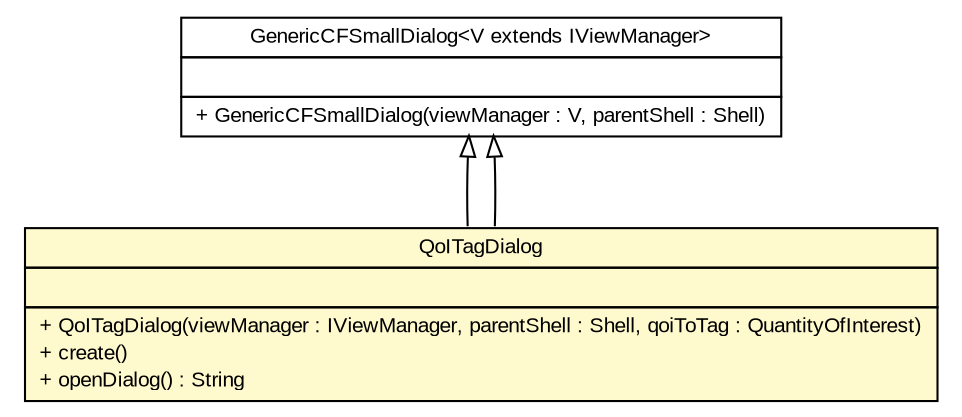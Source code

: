 #!/usr/local/bin/dot
#
# Class diagram 
# Generated by UMLGraph version R5_6-24-gf6e263 (http://www.umlgraph.org/)
#

digraph G {
	edge [fontname="arial",fontsize=10,labelfontname="arial",labelfontsize=10];
	node [fontname="arial",fontsize=10,shape=plaintext];
	nodesep=0.25;
	ranksep=0.5;
	// gov.sandia.cf.parts.dialogs.GenericCFSmallDialog<V extends gov.sandia.cf.parts.ui.IViewManager>
	c370647 [label=<<table title="gov.sandia.cf.parts.dialogs.GenericCFSmallDialog" border="0" cellborder="1" cellspacing="0" cellpadding="2" port="p" href="../../../dialogs/GenericCFSmallDialog.html">
		<tr><td><table border="0" cellspacing="0" cellpadding="1">
<tr><td align="center" balign="center"> GenericCFSmallDialog&lt;V extends IViewManager&gt; </td></tr>
		</table></td></tr>
		<tr><td><table border="0" cellspacing="0" cellpadding="1">
<tr><td align="left" balign="left">  </td></tr>
		</table></td></tr>
		<tr><td><table border="0" cellspacing="0" cellpadding="1">
<tr><td align="left" balign="left"> + GenericCFSmallDialog(viewManager : V, parentShell : Shell) </td></tr>
		</table></td></tr>
		</table>>, URL="../../../dialogs/GenericCFSmallDialog.html", fontname="arial", fontcolor="black", fontsize=10.0];
	// gov.sandia.cf.parts.ui.pirt.dialogs.QoITagDialog
	c370749 [label=<<table title="gov.sandia.cf.parts.ui.pirt.dialogs.QoITagDialog" border="0" cellborder="1" cellspacing="0" cellpadding="2" port="p" bgcolor="lemonChiffon" href="./QoITagDialog.html">
		<tr><td><table border="0" cellspacing="0" cellpadding="1">
<tr><td align="center" balign="center"> QoITagDialog </td></tr>
		</table></td></tr>
		<tr><td><table border="0" cellspacing="0" cellpadding="1">
<tr><td align="left" balign="left">  </td></tr>
		</table></td></tr>
		<tr><td><table border="0" cellspacing="0" cellpadding="1">
<tr><td align="left" balign="left"> + QoITagDialog(viewManager : IViewManager, parentShell : Shell, qoiToTag : QuantityOfInterest) </td></tr>
<tr><td align="left" balign="left"> + create() </td></tr>
<tr><td align="left" balign="left"> + openDialog() : String </td></tr>
		</table></td></tr>
		</table>>, URL="./QoITagDialog.html", fontname="arial", fontcolor="black", fontsize=10.0];
	//gov.sandia.cf.parts.ui.pirt.dialogs.QoITagDialog extends gov.sandia.cf.parts.dialogs.GenericCFSmallDialog<gov.sandia.cf.parts.ui.IViewManager>
	c370647:p -> c370749:p [dir=back,arrowtail=empty];
	//gov.sandia.cf.parts.ui.pirt.dialogs.QoITagDialog extends gov.sandia.cf.parts.dialogs.GenericCFSmallDialog<gov.sandia.cf.parts.ui.IViewManager>
	c370647:p -> c370749:p [dir=back,arrowtail=empty];
}


